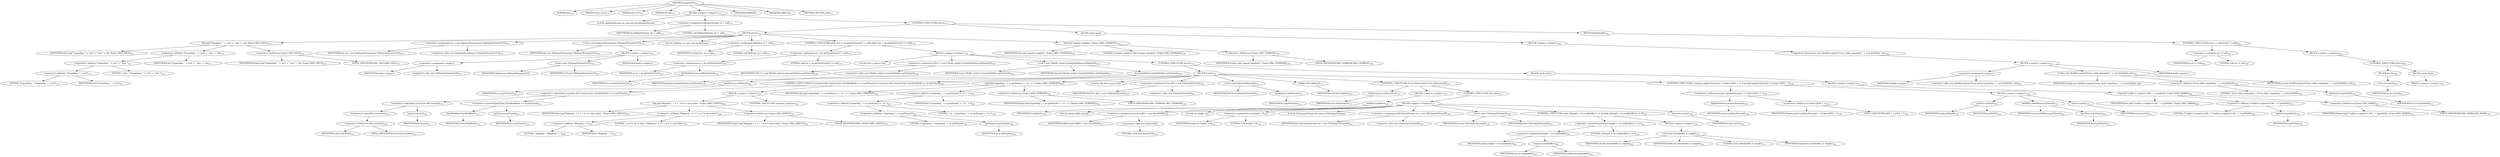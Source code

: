 digraph "expandFile" {  
"162" [label = <(METHOD,expandFile)<SUB>111</SUB>> ]
"12" [label = <(PARAM,this)<SUB>111</SUB>> ]
"163" [label = <(PARAM,Touch touch)<SUB>111</SUB>> ]
"164" [label = <(PARAM,File srcF)<SUB>111</SUB>> ]
"165" [label = <(PARAM,File dir)<SUB>111</SUB>> ]
"166" [label = <(BLOCK,&lt;empty&gt;,&lt;empty&gt;)<SUB>111</SUB>> ]
"14" [label = <(LOCAL,ZipInputStream zis: java.util.zip.ZipInputStream)> ]
"167" [label = <(&lt;operator&gt;.assignment,ZipInputStream zis = null)<SUB>112</SUB>> ]
"168" [label = <(IDENTIFIER,zis,ZipInputStream zis = null)<SUB>112</SUB>> ]
"169" [label = <(LITERAL,null,ZipInputStream zis = null)<SUB>112</SUB>> ]
"170" [label = <(CONTROL_STRUCTURE,try,try)<SUB>113</SUB>> ]
"171" [label = <(BLOCK,try,try)<SUB>113</SUB>> ]
"172" [label = <(log,log(&quot;Expanding: &quot; + srcF + &quot; into &quot; + dir, Project.MSG_INFO))<SUB>114</SUB>> ]
"11" [label = <(IDENTIFIER,this,log(&quot;Expanding: &quot; + srcF + &quot; into &quot; + dir, Project.MSG_INFO))<SUB>114</SUB>> ]
"173" [label = <(&lt;operator&gt;.addition,&quot;Expanding: &quot; + srcF + &quot; into &quot; + dir)<SUB>114</SUB>> ]
"174" [label = <(&lt;operator&gt;.addition,&quot;Expanding: &quot; + srcF + &quot; into &quot;)<SUB>114</SUB>> ]
"175" [label = <(&lt;operator&gt;.addition,&quot;Expanding: &quot; + srcF)<SUB>114</SUB>> ]
"176" [label = <(LITERAL,&quot;Expanding: &quot;,&quot;Expanding: &quot; + srcF)<SUB>114</SUB>> ]
"177" [label = <(IDENTIFIER,srcF,&quot;Expanding: &quot; + srcF)<SUB>114</SUB>> ]
"178" [label = <(LITERAL,&quot; into &quot;,&quot;Expanding: &quot; + srcF + &quot; into &quot;)<SUB>114</SUB>> ]
"179" [label = <(IDENTIFIER,dir,&quot;Expanding: &quot; + srcF + &quot; into &quot; + dir)<SUB>114</SUB>> ]
"180" [label = <(&lt;operator&gt;.fieldAccess,Project.MSG_INFO)<SUB>114</SUB>> ]
"181" [label = <(IDENTIFIER,Project,log(&quot;Expanding: &quot; + srcF + &quot; into &quot; + dir, Project.MSG_INFO))<SUB>114</SUB>> ]
"182" [label = <(FIELD_IDENTIFIER,MSG_INFO,MSG_INFO)<SUB>114</SUB>> ]
"183" [label = <(&lt;operator&gt;.assignment,zis = new ZipInputStream(new FileInputStream(srcF)))<SUB>116</SUB>> ]
"184" [label = <(IDENTIFIER,zis,zis = new ZipInputStream(new FileInputStream(srcF)))<SUB>116</SUB>> ]
"185" [label = <(&lt;operator&gt;.alloc,new ZipInputStream(new FileInputStream(srcF)))<SUB>116</SUB>> ]
"186" [label = <(&lt;init&gt;,new ZipInputStream(new FileInputStream(srcF)))<SUB>116</SUB>> ]
"13" [label = <(IDENTIFIER,zis,new ZipInputStream(new FileInputStream(srcF)))<SUB>116</SUB>> ]
"187" [label = <(BLOCK,&lt;empty&gt;,&lt;empty&gt;)<SUB>116</SUB>> ]
"188" [label = <(&lt;operator&gt;.assignment,&lt;empty&gt;)> ]
"189" [label = <(IDENTIFIER,$obj3,&lt;empty&gt;)> ]
"190" [label = <(&lt;operator&gt;.alloc,new FileInputStream(srcF))<SUB>116</SUB>> ]
"191" [label = <(&lt;init&gt;,new FileInputStream(srcF))<SUB>116</SUB>> ]
"192" [label = <(IDENTIFIER,$obj3,new FileInputStream(srcF))> ]
"193" [label = <(IDENTIFIER,srcF,new FileInputStream(srcF))<SUB>116</SUB>> ]
"194" [label = <(IDENTIFIER,$obj3,&lt;empty&gt;)> ]
"195" [label = <(LOCAL,ZipEntry ze: java.util.zip.ZipEntry)> ]
"196" [label = <(&lt;operator&gt;.assignment,ZipEntry ze = null)<SUB>117</SUB>> ]
"197" [label = <(IDENTIFIER,ze,ZipEntry ze = null)<SUB>117</SUB>> ]
"198" [label = <(LITERAL,null,ZipEntry ze = null)<SUB>117</SUB>> ]
"199" [label = <(CONTROL_STRUCTURE,while ((ze = zis.getNextEntry()) != null),while ((ze = zis.getNextEntry()) != null))<SUB>119</SUB>> ]
"200" [label = <(&lt;operator&gt;.notEquals,(ze = zis.getNextEntry()) != null)<SUB>119</SUB>> ]
"201" [label = <(&lt;operator&gt;.assignment,ze = zis.getNextEntry())<SUB>119</SUB>> ]
"202" [label = <(IDENTIFIER,ze,ze = zis.getNextEntry())<SUB>119</SUB>> ]
"203" [label = <(getNextEntry,zis.getNextEntry())<SUB>119</SUB>> ]
"204" [label = <(IDENTIFIER,zis,zis.getNextEntry())<SUB>119</SUB>> ]
"205" [label = <(LITERAL,null,(ze = zis.getNextEntry()) != null)<SUB>119</SUB>> ]
"206" [label = <(BLOCK,&lt;empty&gt;,&lt;empty&gt;)<SUB>119</SUB>> ]
"16" [label = <(LOCAL,File f: java.io.File)> ]
"207" [label = <(&lt;operator&gt;.assignment,File f = new File(dir, project.translatePath(ze.getName())))<SUB>120</SUB>> ]
"208" [label = <(IDENTIFIER,f,File f = new File(dir, project.translatePath(ze.getName())))<SUB>120</SUB>> ]
"209" [label = <(&lt;operator&gt;.alloc,new File(dir, project.translatePath(ze.getName())))<SUB>120</SUB>> ]
"210" [label = <(&lt;init&gt;,new File(dir, project.translatePath(ze.getName())))<SUB>120</SUB>> ]
"15" [label = <(IDENTIFIER,f,new File(dir, project.translatePath(ze.getName())))<SUB>120</SUB>> ]
"211" [label = <(IDENTIFIER,dir,new File(dir, project.translatePath(ze.getName())))<SUB>120</SUB>> ]
"212" [label = <(translatePath,translatePath(ze.getName()))<SUB>120</SUB>> ]
"213" [label = <(IDENTIFIER,project,translatePath(ze.getName()))<SUB>120</SUB>> ]
"214" [label = <(getName,ze.getName())<SUB>120</SUB>> ]
"215" [label = <(IDENTIFIER,ze,ze.getName())<SUB>120</SUB>> ]
"216" [label = <(CONTROL_STRUCTURE,try,try)<SUB>121</SUB>> ]
"217" [label = <(BLOCK,try,try)<SUB>121</SUB>> ]
"218" [label = <(CONTROL_STRUCTURE,if (!overwrite &amp;&amp; f.exists() &amp;&amp; f.lastModified() &gt;= ze.getTime()),if (!overwrite &amp;&amp; f.exists() &amp;&amp; f.lastModified() &gt;= ze.getTime()))<SUB>122</SUB>> ]
"219" [label = <(&lt;operator&gt;.logicalAnd,!overwrite &amp;&amp; f.exists() &amp;&amp; f.lastModified() &gt;= ze.getTime())<SUB>122</SUB>> ]
"220" [label = <(&lt;operator&gt;.logicalAnd,!overwrite &amp;&amp; f.exists())<SUB>122</SUB>> ]
"221" [label = <(&lt;operator&gt;.logicalNot,!overwrite)<SUB>122</SUB>> ]
"222" [label = <(&lt;operator&gt;.fieldAccess,this.overwrite)<SUB>122</SUB>> ]
"223" [label = <(IDENTIFIER,this,!overwrite)<SUB>122</SUB>> ]
"224" [label = <(FIELD_IDENTIFIER,overwrite,overwrite)<SUB>122</SUB>> ]
"225" [label = <(exists,f.exists())<SUB>122</SUB>> ]
"226" [label = <(IDENTIFIER,f,f.exists())<SUB>122</SUB>> ]
"227" [label = <(&lt;operator&gt;.greaterEqualsThan,f.lastModified() &gt;= ze.getTime())<SUB>123</SUB>> ]
"228" [label = <(lastModified,f.lastModified())<SUB>123</SUB>> ]
"229" [label = <(IDENTIFIER,f,f.lastModified())<SUB>123</SUB>> ]
"230" [label = <(getTime,ze.getTime())<SUB>123</SUB>> ]
"231" [label = <(IDENTIFIER,ze,ze.getTime())<SUB>123</SUB>> ]
"232" [label = <(BLOCK,&lt;empty&gt;,&lt;empty&gt;)<SUB>123</SUB>> ]
"233" [label = <(log,log(&quot;Skipping &quot; + f + &quot; as it is up-to-date&quot;, Project.MSG_DEBUG))<SUB>124</SUB>> ]
"17" [label = <(IDENTIFIER,this,log(&quot;Skipping &quot; + f + &quot; as it is up-to-date&quot;, Project.MSG_DEBUG))<SUB>124</SUB>> ]
"234" [label = <(&lt;operator&gt;.addition,&quot;Skipping &quot; + f + &quot; as it is up-to-date&quot;)<SUB>124</SUB>> ]
"235" [label = <(&lt;operator&gt;.addition,&quot;Skipping &quot; + f)<SUB>124</SUB>> ]
"236" [label = <(LITERAL,&quot;Skipping &quot;,&quot;Skipping &quot; + f)<SUB>124</SUB>> ]
"237" [label = <(IDENTIFIER,f,&quot;Skipping &quot; + f)<SUB>124</SUB>> ]
"238" [label = <(LITERAL,&quot; as it is up-to-date&quot;,&quot;Skipping &quot; + f + &quot; as it is up-to-date&quot;)<SUB>124</SUB>> ]
"239" [label = <(&lt;operator&gt;.fieldAccess,Project.MSG_DEBUG)<SUB>125</SUB>> ]
"240" [label = <(IDENTIFIER,Project,log(&quot;Skipping &quot; + f + &quot; as it is up-to-date&quot;, Project.MSG_DEBUG))<SUB>125</SUB>> ]
"241" [label = <(FIELD_IDENTIFIER,MSG_DEBUG,MSG_DEBUG)<SUB>125</SUB>> ]
"242" [label = <(CONTROL_STRUCTURE,continue;,continue;)<SUB>126</SUB>> ]
"243" [label = <(log,log(&quot;expanding &quot; + ze.getName() + &quot; to &quot; + f, Project.MSG_VERBOSE))<SUB>129</SUB>> ]
"18" [label = <(IDENTIFIER,this,log(&quot;expanding &quot; + ze.getName() + &quot; to &quot; + f, Project.MSG_VERBOSE))<SUB>129</SUB>> ]
"244" [label = <(&lt;operator&gt;.addition,&quot;expanding &quot; + ze.getName() + &quot; to &quot; + f)<SUB>129</SUB>> ]
"245" [label = <(&lt;operator&gt;.addition,&quot;expanding &quot; + ze.getName() + &quot; to &quot;)<SUB>129</SUB>> ]
"246" [label = <(&lt;operator&gt;.addition,&quot;expanding &quot; + ze.getName())<SUB>129</SUB>> ]
"247" [label = <(LITERAL,&quot;expanding &quot;,&quot;expanding &quot; + ze.getName())<SUB>129</SUB>> ]
"248" [label = <(getName,ze.getName())<SUB>129</SUB>> ]
"249" [label = <(IDENTIFIER,ze,ze.getName())<SUB>129</SUB>> ]
"250" [label = <(LITERAL,&quot; to &quot;,&quot;expanding &quot; + ze.getName() + &quot; to &quot;)<SUB>129</SUB>> ]
"251" [label = <(IDENTIFIER,f,&quot;expanding &quot; + ze.getName() + &quot; to &quot; + f)<SUB>129</SUB>> ]
"252" [label = <(&lt;operator&gt;.fieldAccess,Project.MSG_VERBOSE)<SUB>130</SUB>> ]
"253" [label = <(IDENTIFIER,Project,log(&quot;expanding &quot; + ze.getName() + &quot; to &quot; + f, Project.MSG_VERBOSE))<SUB>130</SUB>> ]
"254" [label = <(FIELD_IDENTIFIER,MSG_VERBOSE,MSG_VERBOSE)<SUB>130</SUB>> ]
"20" [label = <(LOCAL,File dirF: java.io.File)> ]
"255" [label = <(&lt;operator&gt;.assignment,File dirF = new File(f.getParent()))<SUB>132</SUB>> ]
"256" [label = <(IDENTIFIER,dirF,File dirF = new File(f.getParent()))<SUB>132</SUB>> ]
"257" [label = <(&lt;operator&gt;.alloc,new File(f.getParent()))<SUB>132</SUB>> ]
"258" [label = <(&lt;init&gt;,new File(f.getParent()))<SUB>132</SUB>> ]
"19" [label = <(IDENTIFIER,dirF,new File(f.getParent()))<SUB>132</SUB>> ]
"259" [label = <(getParent,f.getParent())<SUB>132</SUB>> ]
"260" [label = <(IDENTIFIER,f,f.getParent())<SUB>132</SUB>> ]
"261" [label = <(mkdirs,dirF.mkdirs())<SUB>133</SUB>> ]
"262" [label = <(IDENTIFIER,dirF,dirF.mkdirs())<SUB>133</SUB>> ]
"263" [label = <(CONTROL_STRUCTURE,if (ze.isDirectory()),if (ze.isDirectory()))<SUB>135</SUB>> ]
"264" [label = <(isDirectory,ze.isDirectory())<SUB>135</SUB>> ]
"265" [label = <(IDENTIFIER,ze,ze.isDirectory())<SUB>135</SUB>> ]
"266" [label = <(BLOCK,&lt;empty&gt;,&lt;empty&gt;)<SUB>135</SUB>> ]
"267" [label = <(mkdirs,f.mkdirs())<SUB>136</SUB>> ]
"268" [label = <(IDENTIFIER,f,f.mkdirs())<SUB>136</SUB>> ]
"269" [label = <(CONTROL_STRUCTURE,else,else)<SUB>137</SUB>> ]
"270" [label = <(BLOCK,&lt;empty&gt;,&lt;empty&gt;)<SUB>137</SUB>> ]
"271" [label = <(LOCAL,byte[] buffer: byte[])> ]
"272" [label = <(&lt;operator&gt;.assignment,byte[] buffer = new byte[1024])<SUB>138</SUB>> ]
"273" [label = <(IDENTIFIER,buffer,byte[] buffer = new byte[1024])<SUB>138</SUB>> ]
"274" [label = <(&lt;operator&gt;.alloc,new byte[1024])> ]
"275" [label = <(LITERAL,1024,new byte[1024])<SUB>138</SUB>> ]
"276" [label = <(LOCAL,int length: int)> ]
"277" [label = <(&lt;operator&gt;.assignment,int length = 0)<SUB>139</SUB>> ]
"278" [label = <(IDENTIFIER,length,int length = 0)<SUB>139</SUB>> ]
"279" [label = <(LITERAL,0,int length = 0)<SUB>139</SUB>> ]
"22" [label = <(LOCAL,FileOutputStream fos: java.io.FileOutputStream)> ]
"280" [label = <(&lt;operator&gt;.assignment,FileOutputStream fos = new FileOutputStream(f))<SUB>140</SUB>> ]
"281" [label = <(IDENTIFIER,fos,FileOutputStream fos = new FileOutputStream(f))<SUB>140</SUB>> ]
"282" [label = <(&lt;operator&gt;.alloc,new FileOutputStream(f))<SUB>140</SUB>> ]
"283" [label = <(&lt;init&gt;,new FileOutputStream(f))<SUB>140</SUB>> ]
"21" [label = <(IDENTIFIER,fos,new FileOutputStream(f))<SUB>140</SUB>> ]
"284" [label = <(IDENTIFIER,f,new FileOutputStream(f))<SUB>140</SUB>> ]
"285" [label = <(CONTROL_STRUCTURE,while ((length = zis.read(buffer)) &gt;= 0),while ((length = zis.read(buffer)) &gt;= 0))<SUB>142</SUB>> ]
"286" [label = <(&lt;operator&gt;.greaterEqualsThan,(length = zis.read(buffer)) &gt;= 0)<SUB>142</SUB>> ]
"287" [label = <(&lt;operator&gt;.assignment,length = zis.read(buffer))<SUB>142</SUB>> ]
"288" [label = <(IDENTIFIER,length,length = zis.read(buffer))<SUB>142</SUB>> ]
"289" [label = <(read,zis.read(buffer))<SUB>142</SUB>> ]
"290" [label = <(IDENTIFIER,zis,zis.read(buffer))<SUB>142</SUB>> ]
"291" [label = <(IDENTIFIER,buffer,zis.read(buffer))<SUB>142</SUB>> ]
"292" [label = <(LITERAL,0,(length = zis.read(buffer)) &gt;= 0)<SUB>142</SUB>> ]
"293" [label = <(BLOCK,&lt;empty&gt;,&lt;empty&gt;)<SUB>142</SUB>> ]
"294" [label = <(write,fos.write(buffer, 0, length))<SUB>143</SUB>> ]
"295" [label = <(IDENTIFIER,fos,fos.write(buffer, 0, length))<SUB>143</SUB>> ]
"296" [label = <(IDENTIFIER,buffer,fos.write(buffer, 0, length))<SUB>143</SUB>> ]
"297" [label = <(LITERAL,0,fos.write(buffer, 0, length))<SUB>143</SUB>> ]
"298" [label = <(IDENTIFIER,length,fos.write(buffer, 0, length))<SUB>143</SUB>> ]
"299" [label = <(close,fos.close())<SUB>146</SUB>> ]
"300" [label = <(IDENTIFIER,fos,fos.close())<SUB>146</SUB>> ]
"301" [label = <(CONTROL_STRUCTURE,if (project.getJavaVersion() != Project.JAVA_1_1),if (project.getJavaVersion() != Project.JAVA_1_1))<SUB>149</SUB>> ]
"302" [label = <(&lt;operator&gt;.notEquals,project.getJavaVersion() != Project.JAVA_1_1)<SUB>149</SUB>> ]
"303" [label = <(getJavaVersion,getJavaVersion())<SUB>149</SUB>> ]
"304" [label = <(IDENTIFIER,project,getJavaVersion())<SUB>149</SUB>> ]
"305" [label = <(&lt;operator&gt;.fieldAccess,Project.JAVA_1_1)<SUB>149</SUB>> ]
"306" [label = <(IDENTIFIER,Project,project.getJavaVersion() != Project.JAVA_1_1)<SUB>149</SUB>> ]
"307" [label = <(FIELD_IDENTIFIER,JAVA_1_1,JAVA_1_1)<SUB>149</SUB>> ]
"308" [label = <(BLOCK,&lt;empty&gt;,&lt;empty&gt;)<SUB>149</SUB>> ]
"309" [label = <(setFile,setFile(f))<SUB>150</SUB>> ]
"310" [label = <(IDENTIFIER,touch,setFile(f))<SUB>150</SUB>> ]
"311" [label = <(IDENTIFIER,f,setFile(f))<SUB>150</SUB>> ]
"312" [label = <(setMillis,setMillis(ze.getTime()))<SUB>151</SUB>> ]
"313" [label = <(IDENTIFIER,touch,setMillis(ze.getTime()))<SUB>151</SUB>> ]
"314" [label = <(getTime,ze.getTime())<SUB>151</SUB>> ]
"315" [label = <(IDENTIFIER,ze,ze.getTime())<SUB>151</SUB>> ]
"316" [label = <(touch,touch())<SUB>152</SUB>> ]
"317" [label = <(IDENTIFIER,touch,touch())<SUB>152</SUB>> ]
"318" [label = <(BLOCK,catch,catch)> ]
"319" [label = <(BLOCK,&lt;empty&gt;,&lt;empty&gt;)<SUB>155</SUB>> ]
"320" [label = <(log,log(&quot;Unable to expand to file &quot; + f.getPath(), Project.MSG_WARN))<SUB>156</SUB>> ]
"23" [label = <(IDENTIFIER,this,log(&quot;Unable to expand to file &quot; + f.getPath(), Project.MSG_WARN))<SUB>156</SUB>> ]
"321" [label = <(&lt;operator&gt;.addition,&quot;Unable to expand to file &quot; + f.getPath())<SUB>156</SUB>> ]
"322" [label = <(LITERAL,&quot;Unable to expand to file &quot;,&quot;Unable to expand to file &quot; + f.getPath())<SUB>156</SUB>> ]
"323" [label = <(getPath,f.getPath())<SUB>156</SUB>> ]
"324" [label = <(IDENTIFIER,f,f.getPath())<SUB>156</SUB>> ]
"325" [label = <(&lt;operator&gt;.fieldAccess,Project.MSG_WARN)<SUB>156</SUB>> ]
"326" [label = <(IDENTIFIER,Project,log(&quot;Unable to expand to file &quot; + f.getPath(), Project.MSG_WARN))<SUB>156</SUB>> ]
"327" [label = <(FIELD_IDENTIFIER,MSG_WARN,MSG_WARN)<SUB>156</SUB>> ]
"328" [label = <(log,log(&quot;expand complete&quot;, Project.MSG_VERBOSE))<SUB>159</SUB>> ]
"24" [label = <(IDENTIFIER,this,log(&quot;expand complete&quot;, Project.MSG_VERBOSE))<SUB>159</SUB>> ]
"329" [label = <(LITERAL,&quot;expand complete&quot;,log(&quot;expand complete&quot;, Project.MSG_VERBOSE))<SUB>159</SUB>> ]
"330" [label = <(&lt;operator&gt;.fieldAccess,Project.MSG_VERBOSE)<SUB>159</SUB>> ]
"331" [label = <(IDENTIFIER,Project,log(&quot;expand complete&quot;, Project.MSG_VERBOSE))<SUB>159</SUB>> ]
"332" [label = <(FIELD_IDENTIFIER,MSG_VERBOSE,MSG_VERBOSE)<SUB>159</SUB>> ]
"333" [label = <(BLOCK,catch,catch)> ]
"334" [label = <(BLOCK,&lt;empty&gt;,&lt;empty&gt;)<SUB>160</SUB>> ]
"335" [label = <(&lt;operator&gt;.throw,throw new BuildException(&quot;Error while expanding &quot; + srcF.getPath(), ioe);)<SUB>161</SUB>> ]
"336" [label = <(BLOCK,&lt;empty&gt;,&lt;empty&gt;)<SUB>161</SUB>> ]
"337" [label = <(&lt;operator&gt;.assignment,&lt;empty&gt;)> ]
"338" [label = <(IDENTIFIER,$obj8,&lt;empty&gt;)> ]
"339" [label = <(&lt;operator&gt;.alloc,new BuildException(&quot;Error while expanding &quot; + srcF.getPath(), ioe))<SUB>161</SUB>> ]
"340" [label = <(&lt;init&gt;,new BuildException(&quot;Error while expanding &quot; + srcF.getPath(), ioe))<SUB>161</SUB>> ]
"341" [label = <(IDENTIFIER,$obj8,new BuildException(&quot;Error while expanding &quot; + srcF.getPath(), ioe))> ]
"342" [label = <(&lt;operator&gt;.addition,&quot;Error while expanding &quot; + srcF.getPath())<SUB>161</SUB>> ]
"343" [label = <(LITERAL,&quot;Error while expanding &quot;,&quot;Error while expanding &quot; + srcF.getPath())<SUB>161</SUB>> ]
"344" [label = <(getPath,srcF.getPath())<SUB>161</SUB>> ]
"345" [label = <(IDENTIFIER,srcF,srcF.getPath())<SUB>161</SUB>> ]
"346" [label = <(IDENTIFIER,ioe,new BuildException(&quot;Error while expanding &quot; + srcF.getPath(), ioe))<SUB>161</SUB>> ]
"347" [label = <(IDENTIFIER,$obj8,&lt;empty&gt;)> ]
"348" [label = <(BLOCK,finally,finally)<SUB>162</SUB>> ]
"349" [label = <(CONTROL_STRUCTURE,if (zis != null),if (zis != null))<SUB>163</SUB>> ]
"350" [label = <(&lt;operator&gt;.notEquals,zis != null)<SUB>163</SUB>> ]
"351" [label = <(IDENTIFIER,zis,zis != null)<SUB>163</SUB>> ]
"352" [label = <(LITERAL,null,zis != null)<SUB>163</SUB>> ]
"353" [label = <(BLOCK,&lt;empty&gt;,&lt;empty&gt;)<SUB>163</SUB>> ]
"354" [label = <(CONTROL_STRUCTURE,try,try)<SUB>164</SUB>> ]
"355" [label = <(BLOCK,try,try)<SUB>164</SUB>> ]
"356" [label = <(close,zis.close())<SUB>165</SUB>> ]
"357" [label = <(IDENTIFIER,zis,zis.close())<SUB>165</SUB>> ]
"358" [label = <(BLOCK,catch,catch)> ]
"359" [label = <(BLOCK,&lt;empty&gt;,&lt;empty&gt;)<SUB>167</SUB>> ]
"360" [label = <(MODIFIER,PRIVATE)> ]
"361" [label = <(MODIFIER,VIRTUAL)> ]
"362" [label = <(METHOD_RETURN,void)<SUB>111</SUB>> ]
  "162" -> "12" 
  "162" -> "163" 
  "162" -> "164" 
  "162" -> "165" 
  "162" -> "166" 
  "162" -> "360" 
  "162" -> "361" 
  "162" -> "362" 
  "166" -> "14" 
  "166" -> "167" 
  "166" -> "170" 
  "167" -> "168" 
  "167" -> "169" 
  "170" -> "171" 
  "170" -> "333" 
  "170" -> "348" 
  "171" -> "172" 
  "171" -> "183" 
  "171" -> "186" 
  "171" -> "195" 
  "171" -> "196" 
  "171" -> "199" 
  "171" -> "328" 
  "172" -> "11" 
  "172" -> "173" 
  "172" -> "180" 
  "173" -> "174" 
  "173" -> "179" 
  "174" -> "175" 
  "174" -> "178" 
  "175" -> "176" 
  "175" -> "177" 
  "180" -> "181" 
  "180" -> "182" 
  "183" -> "184" 
  "183" -> "185" 
  "186" -> "13" 
  "186" -> "187" 
  "187" -> "188" 
  "187" -> "191" 
  "187" -> "194" 
  "188" -> "189" 
  "188" -> "190" 
  "191" -> "192" 
  "191" -> "193" 
  "196" -> "197" 
  "196" -> "198" 
  "199" -> "200" 
  "199" -> "206" 
  "200" -> "201" 
  "200" -> "205" 
  "201" -> "202" 
  "201" -> "203" 
  "203" -> "204" 
  "206" -> "16" 
  "206" -> "207" 
  "206" -> "210" 
  "206" -> "216" 
  "207" -> "208" 
  "207" -> "209" 
  "210" -> "15" 
  "210" -> "211" 
  "210" -> "212" 
  "212" -> "213" 
  "212" -> "214" 
  "214" -> "215" 
  "216" -> "217" 
  "216" -> "318" 
  "217" -> "218" 
  "217" -> "243" 
  "217" -> "20" 
  "217" -> "255" 
  "217" -> "258" 
  "217" -> "261" 
  "217" -> "263" 
  "217" -> "301" 
  "218" -> "219" 
  "218" -> "232" 
  "219" -> "220" 
  "219" -> "227" 
  "220" -> "221" 
  "220" -> "225" 
  "221" -> "222" 
  "222" -> "223" 
  "222" -> "224" 
  "225" -> "226" 
  "227" -> "228" 
  "227" -> "230" 
  "228" -> "229" 
  "230" -> "231" 
  "232" -> "233" 
  "232" -> "242" 
  "233" -> "17" 
  "233" -> "234" 
  "233" -> "239" 
  "234" -> "235" 
  "234" -> "238" 
  "235" -> "236" 
  "235" -> "237" 
  "239" -> "240" 
  "239" -> "241" 
  "243" -> "18" 
  "243" -> "244" 
  "243" -> "252" 
  "244" -> "245" 
  "244" -> "251" 
  "245" -> "246" 
  "245" -> "250" 
  "246" -> "247" 
  "246" -> "248" 
  "248" -> "249" 
  "252" -> "253" 
  "252" -> "254" 
  "255" -> "256" 
  "255" -> "257" 
  "258" -> "19" 
  "258" -> "259" 
  "259" -> "260" 
  "261" -> "262" 
  "263" -> "264" 
  "263" -> "266" 
  "263" -> "269" 
  "264" -> "265" 
  "266" -> "267" 
  "267" -> "268" 
  "269" -> "270" 
  "270" -> "271" 
  "270" -> "272" 
  "270" -> "276" 
  "270" -> "277" 
  "270" -> "22" 
  "270" -> "280" 
  "270" -> "283" 
  "270" -> "285" 
  "270" -> "299" 
  "272" -> "273" 
  "272" -> "274" 
  "274" -> "275" 
  "277" -> "278" 
  "277" -> "279" 
  "280" -> "281" 
  "280" -> "282" 
  "283" -> "21" 
  "283" -> "284" 
  "285" -> "286" 
  "285" -> "293" 
  "286" -> "287" 
  "286" -> "292" 
  "287" -> "288" 
  "287" -> "289" 
  "289" -> "290" 
  "289" -> "291" 
  "293" -> "294" 
  "294" -> "295" 
  "294" -> "296" 
  "294" -> "297" 
  "294" -> "298" 
  "299" -> "300" 
  "301" -> "302" 
  "301" -> "308" 
  "302" -> "303" 
  "302" -> "305" 
  "303" -> "304" 
  "305" -> "306" 
  "305" -> "307" 
  "308" -> "309" 
  "308" -> "312" 
  "308" -> "316" 
  "309" -> "310" 
  "309" -> "311" 
  "312" -> "313" 
  "312" -> "314" 
  "314" -> "315" 
  "316" -> "317" 
  "318" -> "319" 
  "319" -> "320" 
  "320" -> "23" 
  "320" -> "321" 
  "320" -> "325" 
  "321" -> "322" 
  "321" -> "323" 
  "323" -> "324" 
  "325" -> "326" 
  "325" -> "327" 
  "328" -> "24" 
  "328" -> "329" 
  "328" -> "330" 
  "330" -> "331" 
  "330" -> "332" 
  "333" -> "334" 
  "334" -> "335" 
  "335" -> "336" 
  "336" -> "337" 
  "336" -> "340" 
  "336" -> "347" 
  "337" -> "338" 
  "337" -> "339" 
  "340" -> "341" 
  "340" -> "342" 
  "340" -> "346" 
  "342" -> "343" 
  "342" -> "344" 
  "344" -> "345" 
  "348" -> "349" 
  "349" -> "350" 
  "349" -> "353" 
  "350" -> "351" 
  "350" -> "352" 
  "353" -> "354" 
  "354" -> "355" 
  "354" -> "358" 
  "355" -> "356" 
  "356" -> "357" 
  "358" -> "359" 
}
